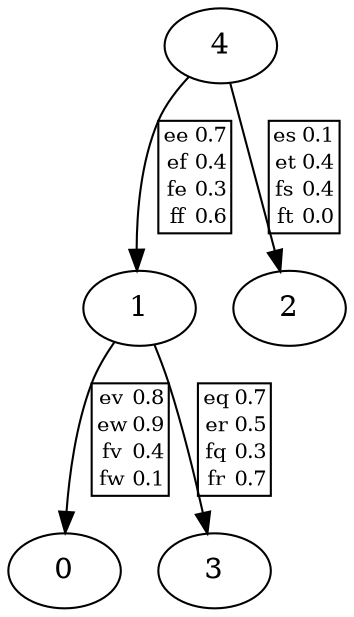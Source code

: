 digraph {0;1;1 -> 0 [label=<<FONT POINT-SIZE="10"><TABLE CELLBORDER="0" CELLPADDING="1" CELLSPACING="0"><TR><TD>ev</TD><TD>0.8</TD></TR><TR><TD>ew</TD><TD>0.9</TD></TR><TR><TD>fv</TD><TD>0.4</TD></TR><TR><TD>fw</TD><TD>0.1</TD></TR></TABLE></FONT>>];
1 -> 3 [label=<<FONT POINT-SIZE="10"><TABLE CELLBORDER="0" CELLPADDING="1" CELLSPACING="0"><TR><TD>eq</TD><TD>0.7</TD></TR><TR><TD>er</TD><TD>0.5</TD></TR><TR><TD>fq</TD><TD>0.3</TD></TR><TR><TD>fr</TD><TD>0.7</TD></TR></TABLE></FONT>>];
2;3;4;4 -> 1 [label=<<FONT POINT-SIZE="10"><TABLE CELLBORDER="0" CELLPADDING="1" CELLSPACING="0"><TR><TD>ee</TD><TD>0.7</TD></TR><TR><TD>ef</TD><TD>0.4</TD></TR><TR><TD>fe</TD><TD>0.3</TD></TR><TR><TD>ff</TD><TD>0.6</TD></TR></TABLE></FONT>>];
4 -> 2 [label=<<FONT POINT-SIZE="10"><TABLE CELLBORDER="0" CELLPADDING="1" CELLSPACING="0"><TR><TD>es</TD><TD>0.1</TD></TR><TR><TD>et</TD><TD>0.4</TD></TR><TR><TD>fs</TD><TD>0.4</TD></TR><TR><TD>ft</TD><TD>0.0</TD></TR></TABLE></FONT>>];
}